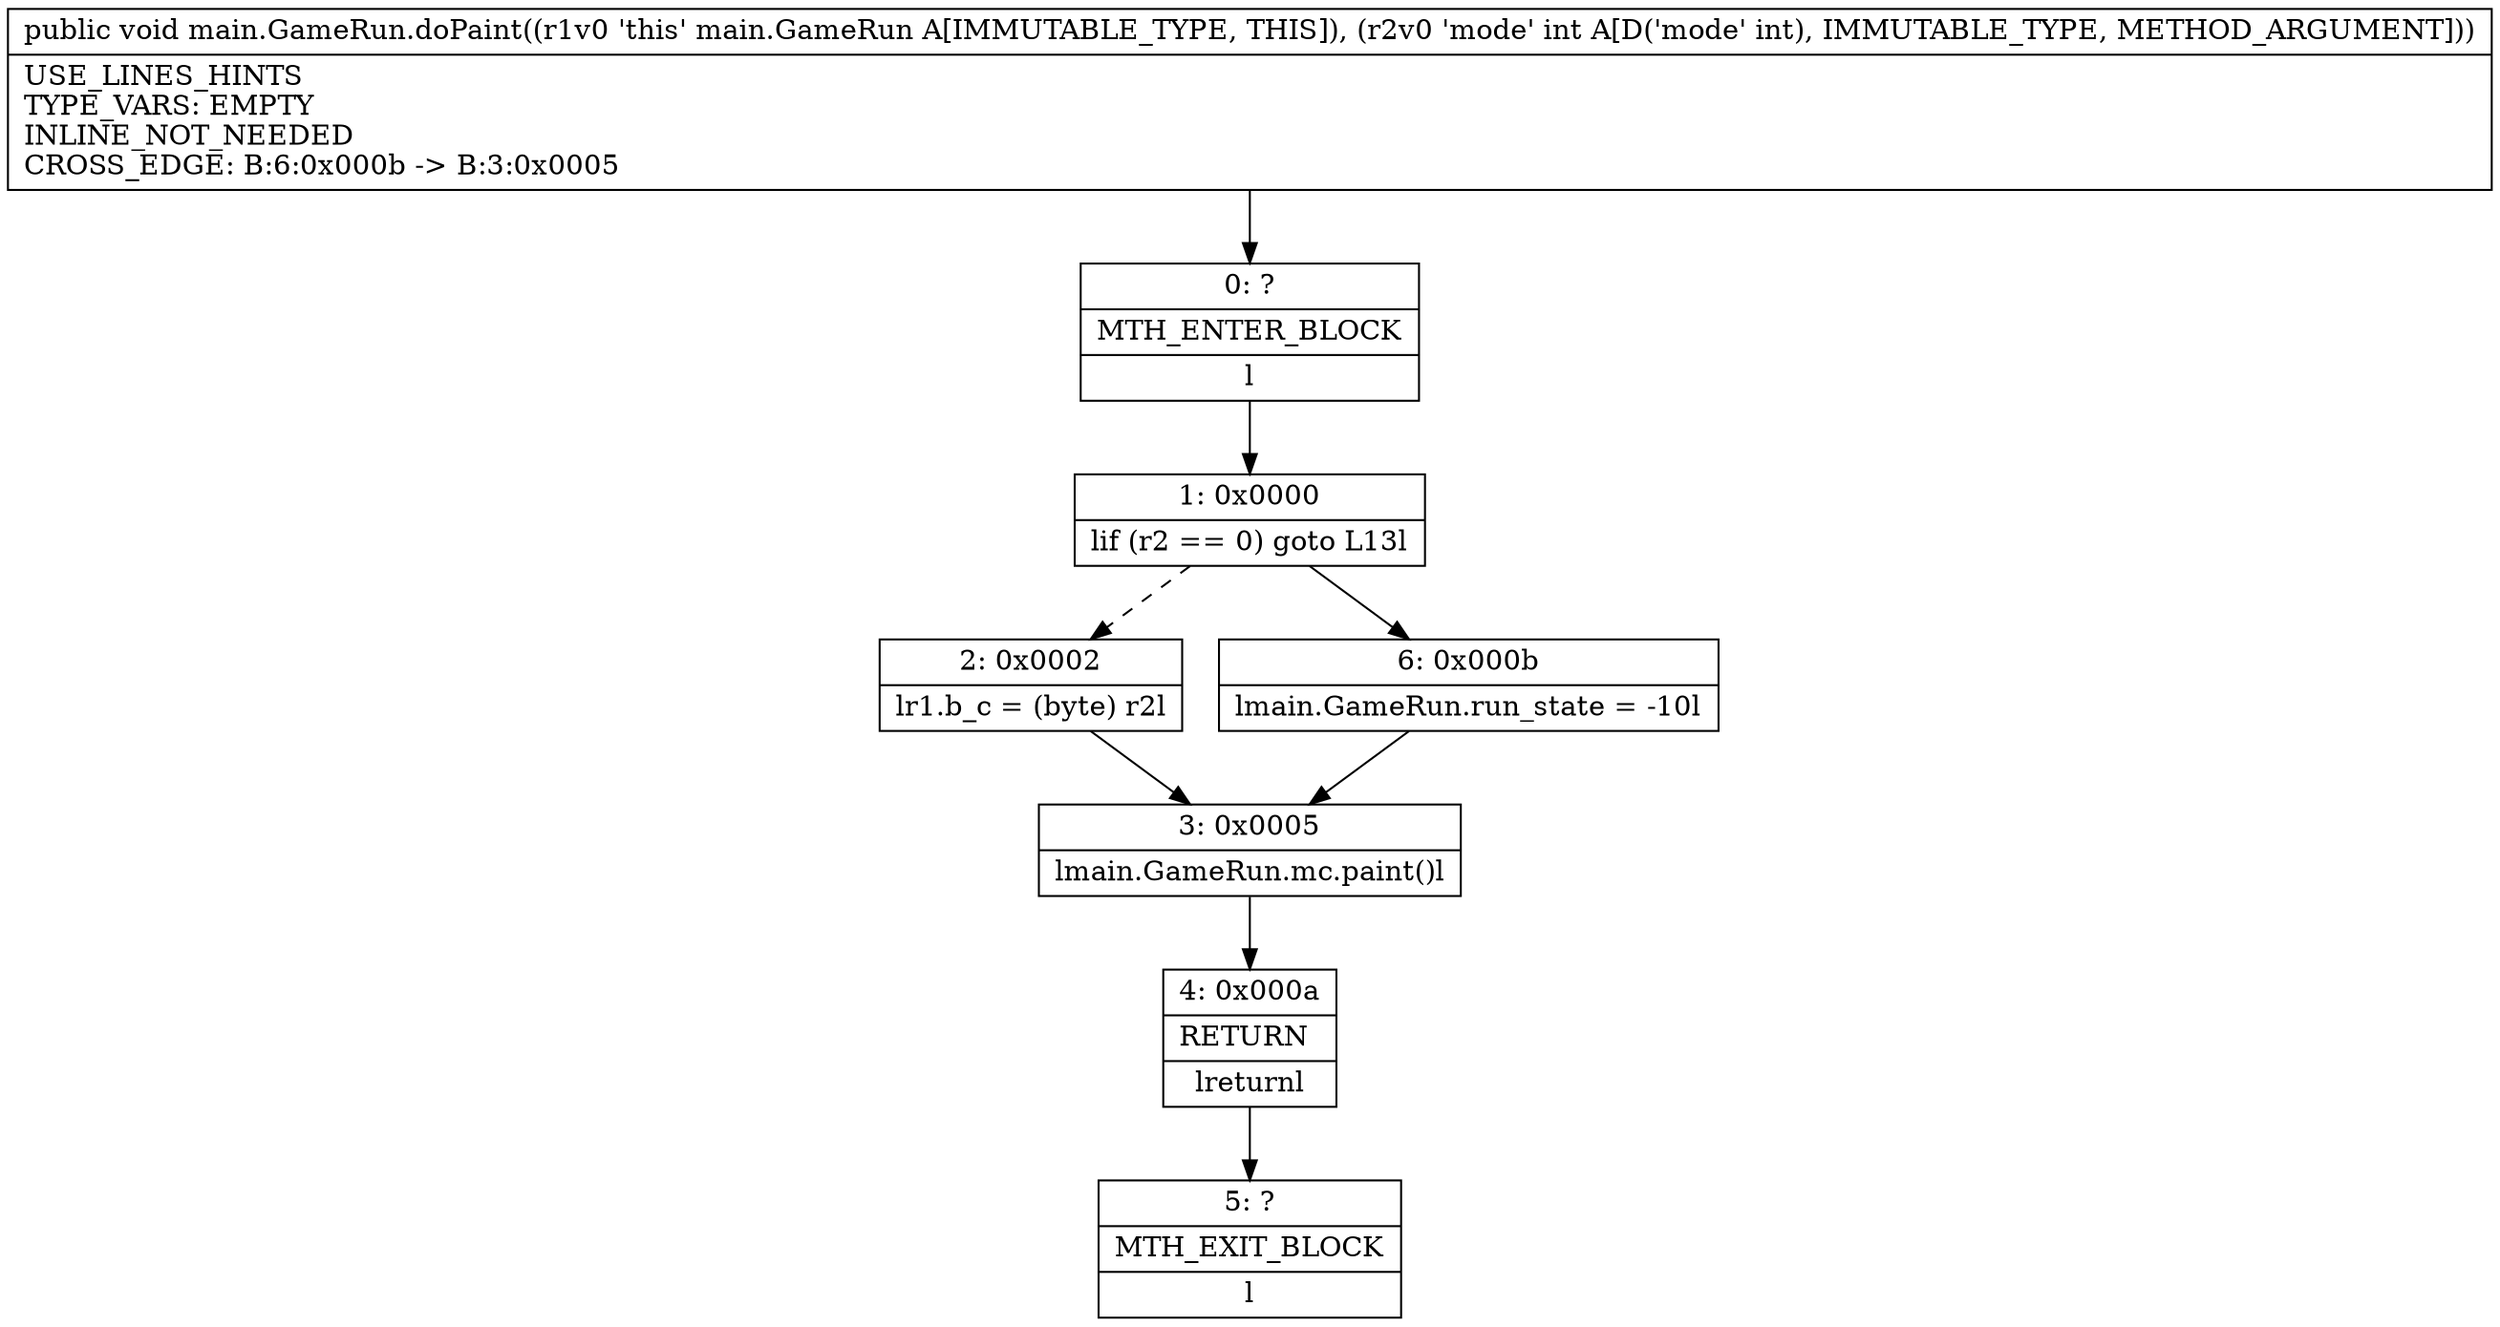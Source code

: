 digraph "CFG formain.GameRun.doPaint(I)V" {
Node_0 [shape=record,label="{0\:\ ?|MTH_ENTER_BLOCK\l|l}"];
Node_1 [shape=record,label="{1\:\ 0x0000|lif (r2 == 0) goto L13l}"];
Node_2 [shape=record,label="{2\:\ 0x0002|lr1.b_c = (byte) r2l}"];
Node_3 [shape=record,label="{3\:\ 0x0005|lmain.GameRun.mc.paint()l}"];
Node_4 [shape=record,label="{4\:\ 0x000a|RETURN\l|lreturnl}"];
Node_5 [shape=record,label="{5\:\ ?|MTH_EXIT_BLOCK\l|l}"];
Node_6 [shape=record,label="{6\:\ 0x000b|lmain.GameRun.run_state = \-10l}"];
MethodNode[shape=record,label="{public void main.GameRun.doPaint((r1v0 'this' main.GameRun A[IMMUTABLE_TYPE, THIS]), (r2v0 'mode' int A[D('mode' int), IMMUTABLE_TYPE, METHOD_ARGUMENT]))  | USE_LINES_HINTS\lTYPE_VARS: EMPTY\lINLINE_NOT_NEEDED\lCROSS_EDGE: B:6:0x000b \-\> B:3:0x0005\l}"];
MethodNode -> Node_0;
Node_0 -> Node_1;
Node_1 -> Node_2[style=dashed];
Node_1 -> Node_6;
Node_2 -> Node_3;
Node_3 -> Node_4;
Node_4 -> Node_5;
Node_6 -> Node_3;
}

